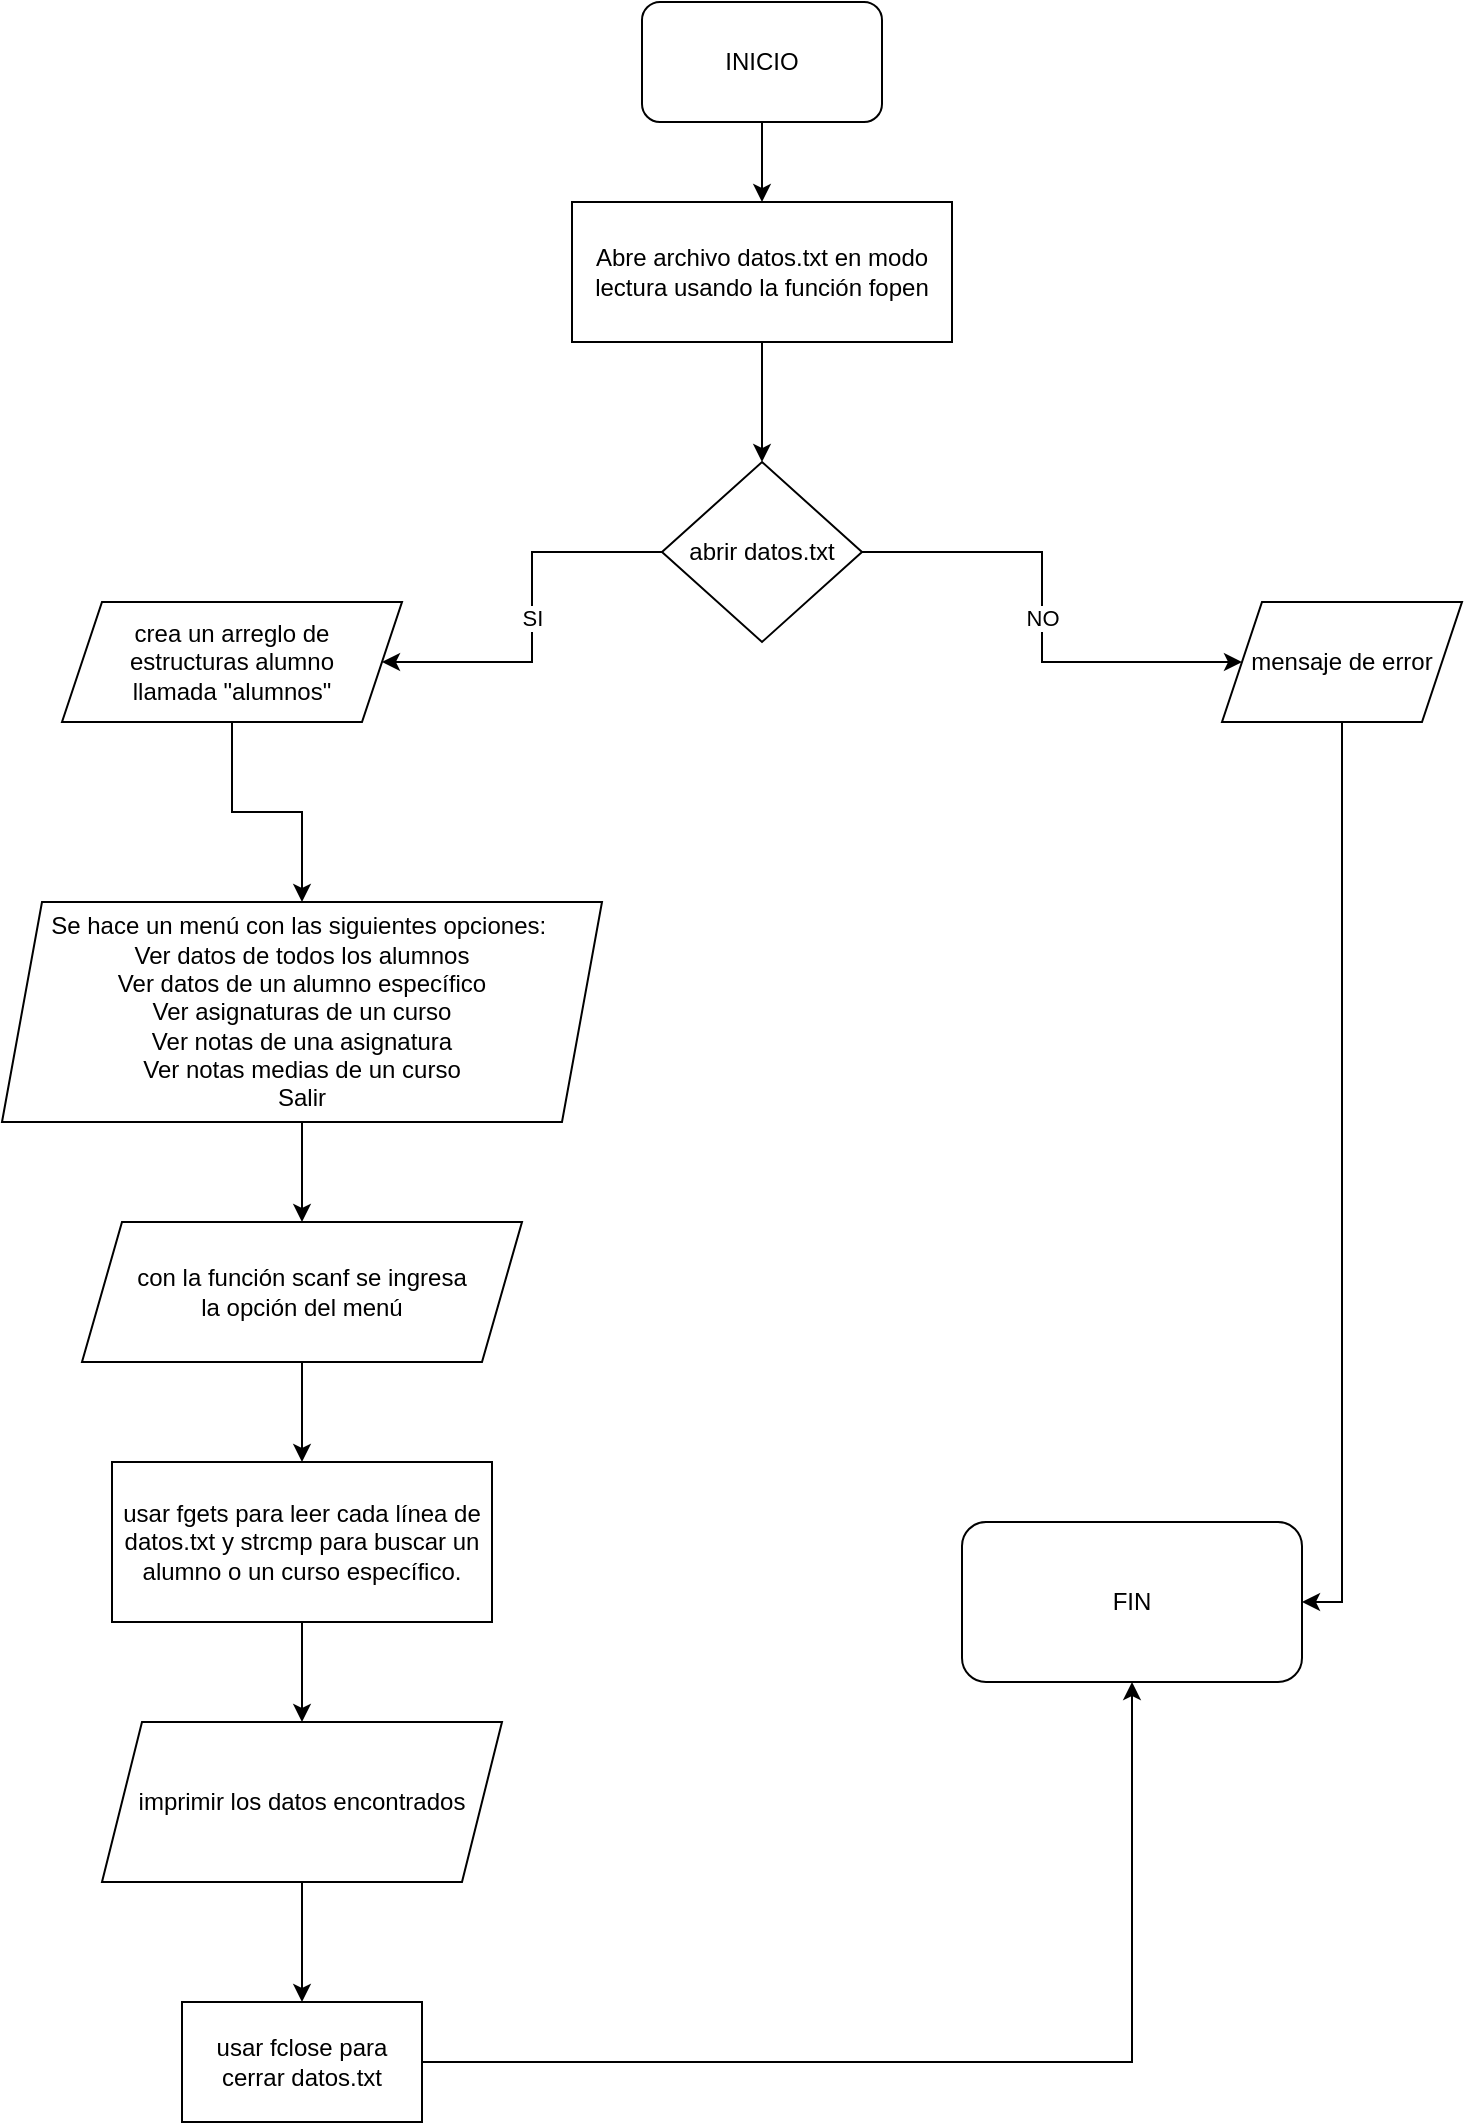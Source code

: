 <mxfile version="20.8.10" type="device"><diagram name="Página-1" id="ASIN7lr3kTyPrLZVuitd"><mxGraphModel dx="1229" dy="697" grid="1" gridSize="10" guides="1" tooltips="1" connect="1" arrows="1" fold="1" page="1" pageScale="1" pageWidth="827" pageHeight="1169" math="0" shadow="0"><root><mxCell id="0"/><mxCell id="1" parent="0"/><mxCell id="4LoTira3C5GcVlpkn4gv-11" value="" style="edgeStyle=orthogonalEdgeStyle;rounded=0;orthogonalLoop=1;jettySize=auto;html=1;" edge="1" parent="1" source="4LoTira3C5GcVlpkn4gv-1" target="4LoTira3C5GcVlpkn4gv-2"><mxGeometry relative="1" as="geometry"/></mxCell><mxCell id="4LoTira3C5GcVlpkn4gv-1" value="INICIO" style="rounded=1;whiteSpace=wrap;html=1;" vertex="1" parent="1"><mxGeometry x="340" y="50" width="120" height="60" as="geometry"/></mxCell><mxCell id="4LoTira3C5GcVlpkn4gv-12" value="" style="edgeStyle=orthogonalEdgeStyle;rounded=0;orthogonalLoop=1;jettySize=auto;html=1;" edge="1" parent="1" source="4LoTira3C5GcVlpkn4gv-2" target="4LoTira3C5GcVlpkn4gv-4"><mxGeometry relative="1" as="geometry"/></mxCell><mxCell id="4LoTira3C5GcVlpkn4gv-2" value="Abre archivo datos.txt en modo lectura usando la función fopen" style="rounded=0;whiteSpace=wrap;html=1;" vertex="1" parent="1"><mxGeometry x="305" y="150" width="190" height="70" as="geometry"/></mxCell><mxCell id="4LoTira3C5GcVlpkn4gv-6" value="NO" style="edgeStyle=orthogonalEdgeStyle;rounded=0;orthogonalLoop=1;jettySize=auto;html=1;" edge="1" parent="1" source="4LoTira3C5GcVlpkn4gv-4" target="4LoTira3C5GcVlpkn4gv-5"><mxGeometry relative="1" as="geometry"/></mxCell><mxCell id="4LoTira3C5GcVlpkn4gv-8" value="SI" style="edgeStyle=orthogonalEdgeStyle;rounded=0;orthogonalLoop=1;jettySize=auto;html=1;" edge="1" parent="1" source="4LoTira3C5GcVlpkn4gv-4" target="4LoTira3C5GcVlpkn4gv-7"><mxGeometry relative="1" as="geometry"/></mxCell><mxCell id="4LoTira3C5GcVlpkn4gv-4" value="abrir datos.txt" style="rhombus;whiteSpace=wrap;html=1;" vertex="1" parent="1"><mxGeometry x="350" y="280" width="100" height="90" as="geometry"/></mxCell><mxCell id="4LoTira3C5GcVlpkn4gv-26" value="" style="edgeStyle=orthogonalEdgeStyle;rounded=0;orthogonalLoop=1;jettySize=auto;html=1;entryX=1;entryY=0.5;entryDx=0;entryDy=0;" edge="1" parent="1" source="4LoTira3C5GcVlpkn4gv-5" target="4LoTira3C5GcVlpkn4gv-22"><mxGeometry relative="1" as="geometry"><mxPoint x="690" y="490" as="targetPoint"/></mxGeometry></mxCell><mxCell id="4LoTira3C5GcVlpkn4gv-5" value="mensaje de error" style="shape=parallelogram;perimeter=parallelogramPerimeter;whiteSpace=wrap;html=1;fixedSize=1;" vertex="1" parent="1"><mxGeometry x="630" y="350" width="120" height="60" as="geometry"/></mxCell><mxCell id="4LoTira3C5GcVlpkn4gv-10" value="" style="edgeStyle=orthogonalEdgeStyle;rounded=0;orthogonalLoop=1;jettySize=auto;html=1;" edge="1" parent="1" source="4LoTira3C5GcVlpkn4gv-7" target="4LoTira3C5GcVlpkn4gv-9"><mxGeometry relative="1" as="geometry"/></mxCell><mxCell id="4LoTira3C5GcVlpkn4gv-7" value="crea un arreglo de &lt;br&gt;estructuras alumno &lt;br&gt;llamada &quot;alumnos&quot;" style="shape=parallelogram;perimeter=parallelogramPerimeter;whiteSpace=wrap;html=1;fixedSize=1;" vertex="1" parent="1"><mxGeometry x="50" y="350" width="170" height="60" as="geometry"/></mxCell><mxCell id="4LoTira3C5GcVlpkn4gv-14" value="" style="edgeStyle=orthogonalEdgeStyle;rounded=0;orthogonalLoop=1;jettySize=auto;html=1;" edge="1" parent="1" source="4LoTira3C5GcVlpkn4gv-9" target="4LoTira3C5GcVlpkn4gv-13"><mxGeometry relative="1" as="geometry"/></mxCell><mxCell id="4LoTira3C5GcVlpkn4gv-9" value="Se hace un menú con las siguientes opciones:&amp;nbsp;&lt;br&gt;&lt;span style=&quot;background-color: initial;&quot;&gt;Ver datos de todos los alumnos&lt;br&gt;&lt;/span&gt;&lt;span style=&quot;background-color: initial;&quot;&gt;Ver datos de un alumno específico&lt;br&gt;&lt;/span&gt;&lt;span style=&quot;background-color: initial;&quot;&gt;Ver asignaturas de un curso&lt;br&gt;&lt;/span&gt;&lt;span style=&quot;background-color: initial;&quot;&gt;Ver notas de una asignatura&lt;br&gt;&lt;/span&gt;&lt;span style=&quot;background-color: initial;&quot;&gt;Ver notas medias de un curso&lt;br&gt;&lt;/span&gt;&lt;span style=&quot;background-color: initial;&quot;&gt;Salir&lt;br&gt;&lt;/span&gt;" style="shape=parallelogram;perimeter=parallelogramPerimeter;whiteSpace=wrap;html=1;fixedSize=1;" vertex="1" parent="1"><mxGeometry x="20" y="500" width="300" height="110" as="geometry"/></mxCell><mxCell id="4LoTira3C5GcVlpkn4gv-17" value="" style="edgeStyle=orthogonalEdgeStyle;rounded=0;orthogonalLoop=1;jettySize=auto;html=1;" edge="1" parent="1" source="4LoTira3C5GcVlpkn4gv-13" target="4LoTira3C5GcVlpkn4gv-16"><mxGeometry relative="1" as="geometry"/></mxCell><mxCell id="4LoTira3C5GcVlpkn4gv-13" value="con la función scanf se ingresa&lt;br&gt;la opción del menú" style="shape=parallelogram;perimeter=parallelogramPerimeter;whiteSpace=wrap;html=1;fixedSize=1;" vertex="1" parent="1"><mxGeometry x="60" y="660" width="220" height="70" as="geometry"/></mxCell><mxCell id="4LoTira3C5GcVlpkn4gv-20" value="" style="edgeStyle=orthogonalEdgeStyle;rounded=0;orthogonalLoop=1;jettySize=auto;html=1;" edge="1" parent="1" source="4LoTira3C5GcVlpkn4gv-16" target="4LoTira3C5GcVlpkn4gv-18"><mxGeometry relative="1" as="geometry"/></mxCell><mxCell id="4LoTira3C5GcVlpkn4gv-16" value="usar fgets para leer cada línea de datos.txt y strcmp para buscar un alumno o un curso específico." style="rounded=0;whiteSpace=wrap;html=1;" vertex="1" parent="1"><mxGeometry x="75" y="780" width="190" height="80" as="geometry"/></mxCell><mxCell id="4LoTira3C5GcVlpkn4gv-21" value="" style="edgeStyle=orthogonalEdgeStyle;rounded=0;orthogonalLoop=1;jettySize=auto;html=1;" edge="1" parent="1" source="4LoTira3C5GcVlpkn4gv-18" target="4LoTira3C5GcVlpkn4gv-19"><mxGeometry relative="1" as="geometry"/></mxCell><mxCell id="4LoTira3C5GcVlpkn4gv-18" value="imprimir los datos encontrados" style="shape=parallelogram;perimeter=parallelogramPerimeter;whiteSpace=wrap;html=1;fixedSize=1;" vertex="1" parent="1"><mxGeometry x="70" y="910" width="200" height="80" as="geometry"/></mxCell><mxCell id="4LoTira3C5GcVlpkn4gv-24" value="" style="edgeStyle=orthogonalEdgeStyle;rounded=0;orthogonalLoop=1;jettySize=auto;html=1;entryX=0.5;entryY=1;entryDx=0;entryDy=0;" edge="1" parent="1" source="4LoTira3C5GcVlpkn4gv-19" target="4LoTira3C5GcVlpkn4gv-22"><mxGeometry relative="1" as="geometry"><mxPoint x="310" y="1080" as="targetPoint"/></mxGeometry></mxCell><mxCell id="4LoTira3C5GcVlpkn4gv-19" value="usar fclose para cerrar datos.txt" style="rounded=0;whiteSpace=wrap;html=1;" vertex="1" parent="1"><mxGeometry x="110" y="1050" width="120" height="60" as="geometry"/></mxCell><mxCell id="4LoTira3C5GcVlpkn4gv-22" value="FIN" style="rounded=1;whiteSpace=wrap;html=1;" vertex="1" parent="1"><mxGeometry x="500" y="810" width="170" height="80" as="geometry"/></mxCell></root></mxGraphModel></diagram></mxfile>